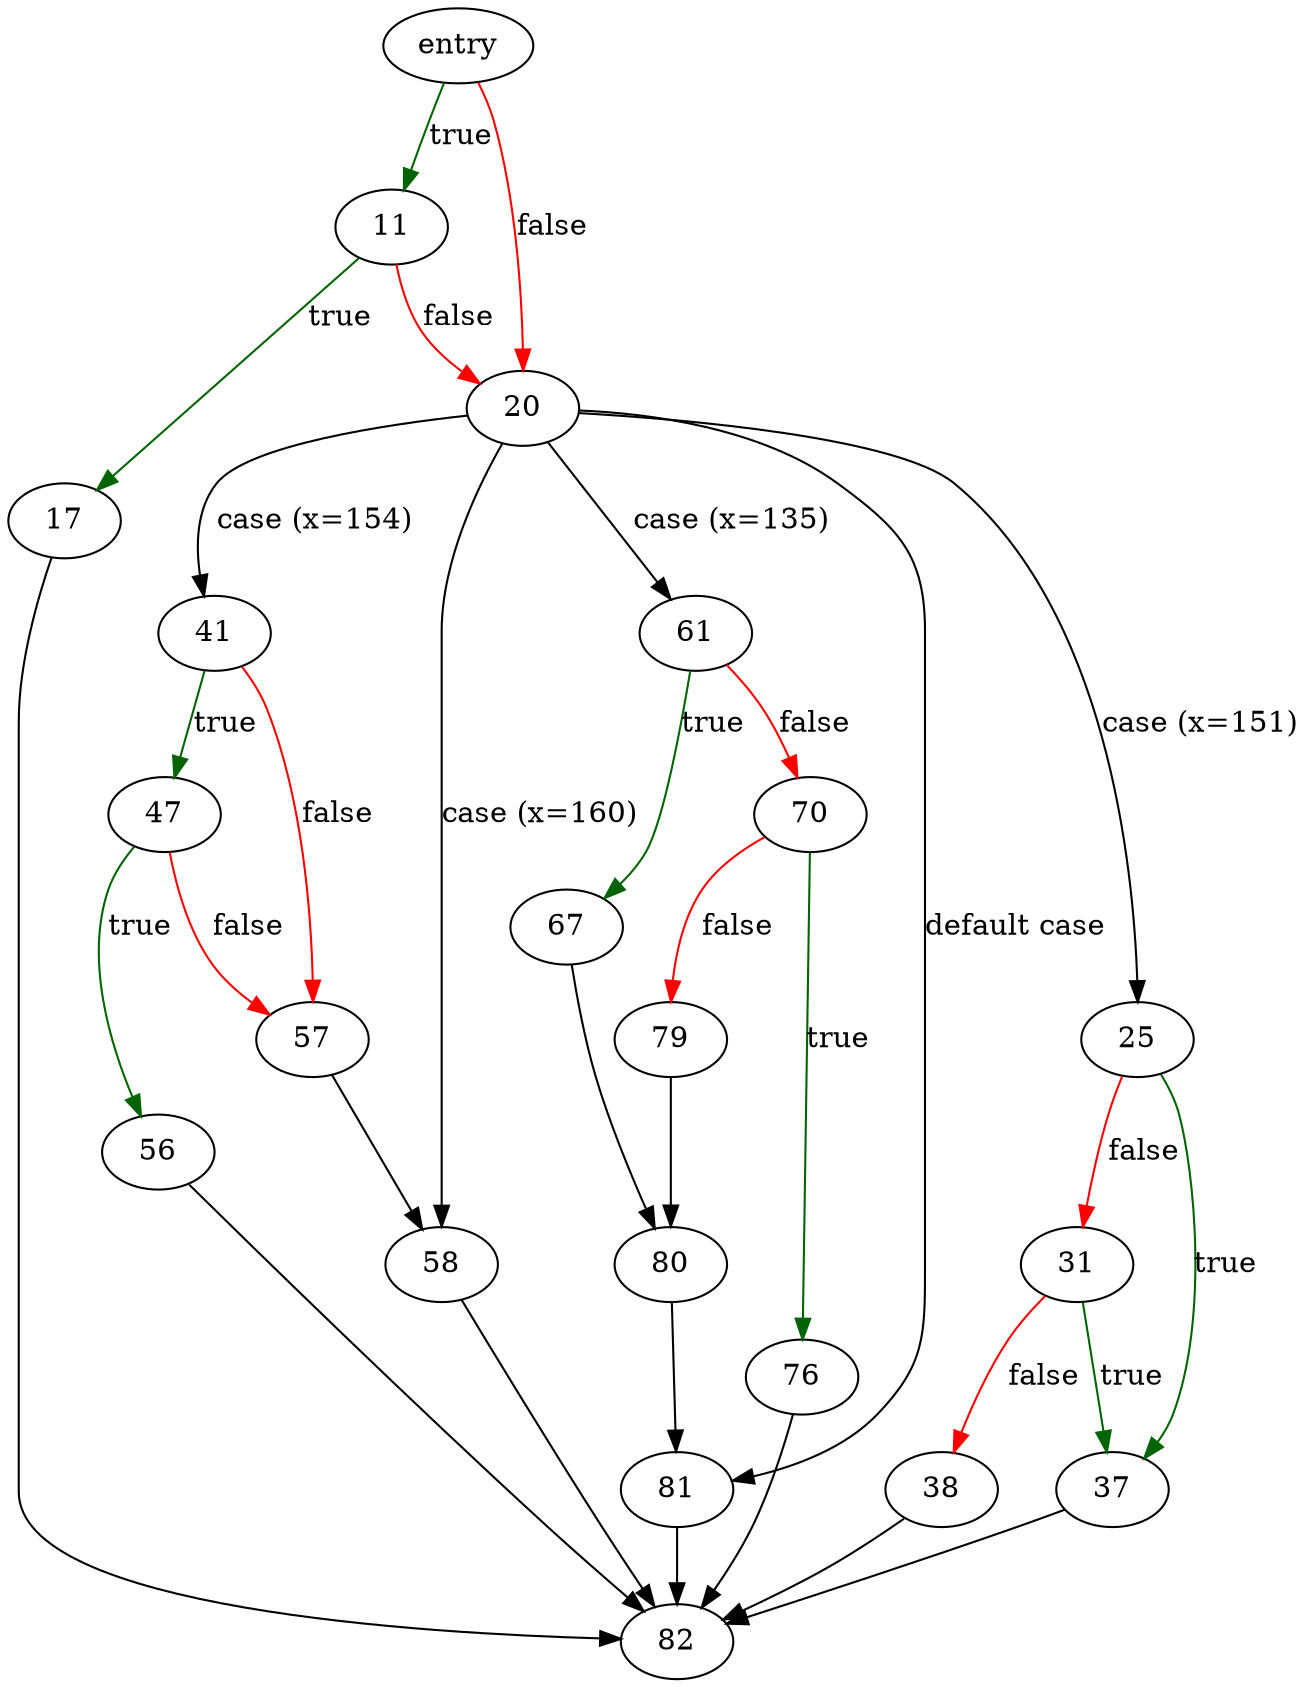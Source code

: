 digraph "exprNodeIsConstant" {
	// Node definitions.
	2 [label=entry];
	11;
	17;
	20;
	25;
	31;
	37;
	38;
	41;
	47;
	56;
	57;
	58;
	61;
	67;
	70;
	76;
	79;
	80;
	81;
	82;

	// Edge definitions.
	2 -> 11 [
		color=darkgreen
		label=true
	];
	2 -> 20 [
		color=red
		label=false
	];
	11 -> 17 [
		color=darkgreen
		label=true
	];
	11 -> 20 [
		color=red
		label=false
	];
	17 -> 82;
	20 -> 25 [label="case (x=151)"];
	20 -> 41 [label="case (x=154)"];
	20 -> 58 [label="case (x=160)"];
	20 -> 61 [label="case (x=135)"];
	20 -> 81 [label="default case"];
	25 -> 31 [
		color=red
		label=false
	];
	25 -> 37 [
		color=darkgreen
		label=true
	];
	31 -> 37 [
		color=darkgreen
		label=true
	];
	31 -> 38 [
		color=red
		label=false
	];
	37 -> 82;
	38 -> 82;
	41 -> 47 [
		color=darkgreen
		label=true
	];
	41 -> 57 [
		color=red
		label=false
	];
	47 -> 56 [
		color=darkgreen
		label=true
	];
	47 -> 57 [
		color=red
		label=false
	];
	56 -> 82;
	57 -> 58;
	58 -> 82;
	61 -> 67 [
		color=darkgreen
		label=true
	];
	61 -> 70 [
		color=red
		label=false
	];
	67 -> 80;
	70 -> 76 [
		color=darkgreen
		label=true
	];
	70 -> 79 [
		color=red
		label=false
	];
	76 -> 82;
	79 -> 80;
	80 -> 81;
	81 -> 82;
}